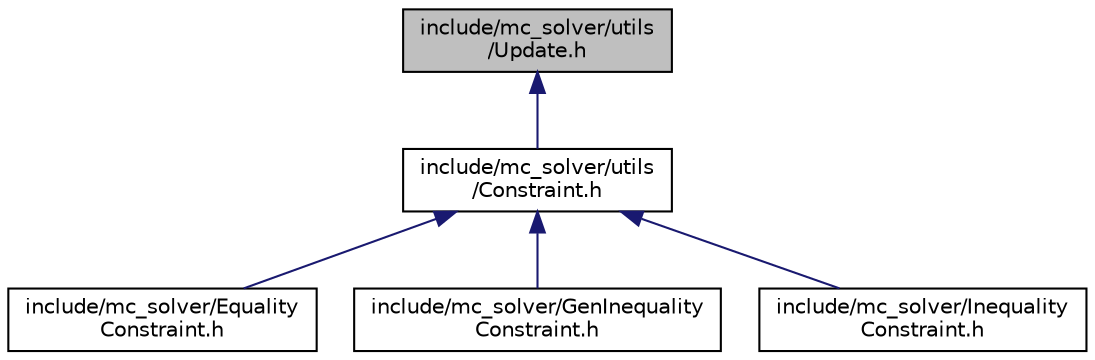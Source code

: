 digraph "include/mc_solver/utils/Update.h"
{
 // INTERACTIVE_SVG=YES
  edge [fontname="Helvetica",fontsize="10",labelfontname="Helvetica",labelfontsize="10"];
  node [fontname="Helvetica",fontsize="10",shape=record];
  Node78 [label="include/mc_solver/utils\l/Update.h",height=0.2,width=0.4,color="black", fillcolor="grey75", style="filled", fontcolor="black"];
  Node78 -> Node79 [dir="back",color="midnightblue",fontsize="10",style="solid",fontname="Helvetica"];
  Node79 [label="include/mc_solver/utils\l/Constraint.h",height=0.2,width=0.4,color="black", fillcolor="white", style="filled",URL="$Constraint_8h.html"];
  Node79 -> Node80 [dir="back",color="midnightblue",fontsize="10",style="solid",fontname="Helvetica"];
  Node80 [label="include/mc_solver/Equality\lConstraint.h",height=0.2,width=0.4,color="black", fillcolor="white", style="filled",URL="$EqualityConstraint_8h.html"];
  Node79 -> Node81 [dir="back",color="midnightblue",fontsize="10",style="solid",fontname="Helvetica"];
  Node81 [label="include/mc_solver/GenInequality\lConstraint.h",height=0.2,width=0.4,color="black", fillcolor="white", style="filled",URL="$GenInequalityConstraint_8h.html"];
  Node79 -> Node82 [dir="back",color="midnightblue",fontsize="10",style="solid",fontname="Helvetica"];
  Node82 [label="include/mc_solver/Inequality\lConstraint.h",height=0.2,width=0.4,color="black", fillcolor="white", style="filled",URL="$InequalityConstraint_8h.html"];
}
